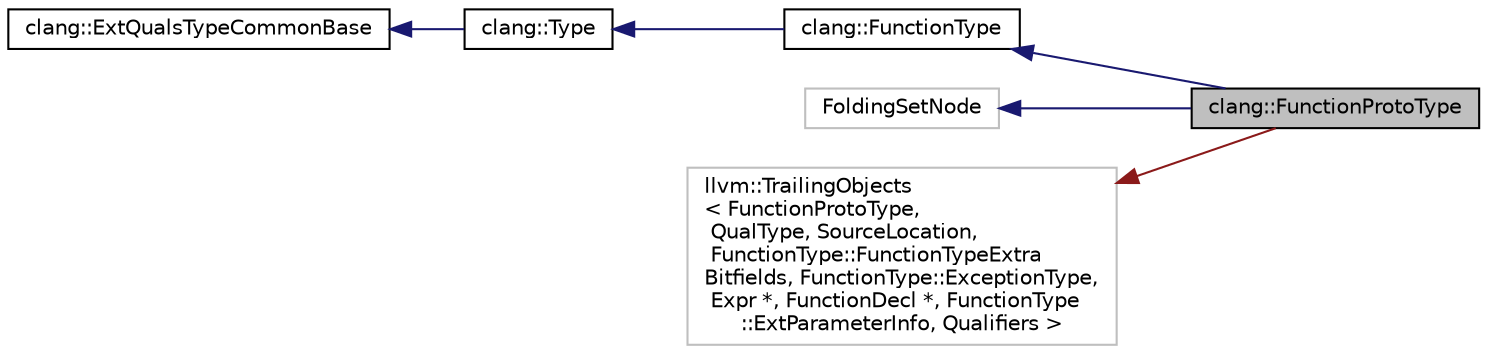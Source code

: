 digraph "clang::FunctionProtoType"
{
 // LATEX_PDF_SIZE
  bgcolor="transparent";
  edge [fontname="Helvetica",fontsize="10",labelfontname="Helvetica",labelfontsize="10"];
  node [fontname="Helvetica",fontsize="10",shape=record];
  rankdir="LR";
  Node1 [label="clang::FunctionProtoType",height=0.2,width=0.4,color="black", fillcolor="grey75", style="filled", fontcolor="black",tooltip="Represents a prototype with parameter type info, e.g."];
  Node2 -> Node1 [dir="back",color="midnightblue",fontsize="10",style="solid",fontname="Helvetica"];
  Node2 [label="clang::FunctionType",height=0.2,width=0.4,color="black",URL="$classclang_1_1FunctionType.html",tooltip="FunctionType - C99 6.7.5.3 - Function Declarators."];
  Node3 -> Node2 [dir="back",color="midnightblue",fontsize="10",style="solid",fontname="Helvetica"];
  Node3 [label="clang::Type",height=0.2,width=0.4,color="black",URL="$classclang_1_1Type.html",tooltip="The base class of the type hierarchy."];
  Node4 -> Node3 [dir="back",color="midnightblue",fontsize="10",style="solid",fontname="Helvetica"];
  Node4 [label="clang::ExtQualsTypeCommonBase",height=0.2,width=0.4,color="black",URL="$classclang_1_1ExtQualsTypeCommonBase.html",tooltip="Base class that is common to both the ExtQuals and Type classes, which allows QualType to access the ..."];
  Node5 -> Node1 [dir="back",color="midnightblue",fontsize="10",style="solid",fontname="Helvetica"];
  Node5 [label="FoldingSetNode",height=0.2,width=0.4,color="grey75",tooltip=" "];
  Node6 -> Node1 [dir="back",color="firebrick4",fontsize="10",style="solid",fontname="Helvetica"];
  Node6 [label="llvm::TrailingObjects\l\< FunctionProtoType,\l QualType, SourceLocation,\l FunctionType::FunctionTypeExtra\lBitfields, FunctionType::ExceptionType,\l Expr *, FunctionDecl *, FunctionType\l::ExtParameterInfo, Qualifiers \>",height=0.2,width=0.4,color="grey75",tooltip=" "];
}
